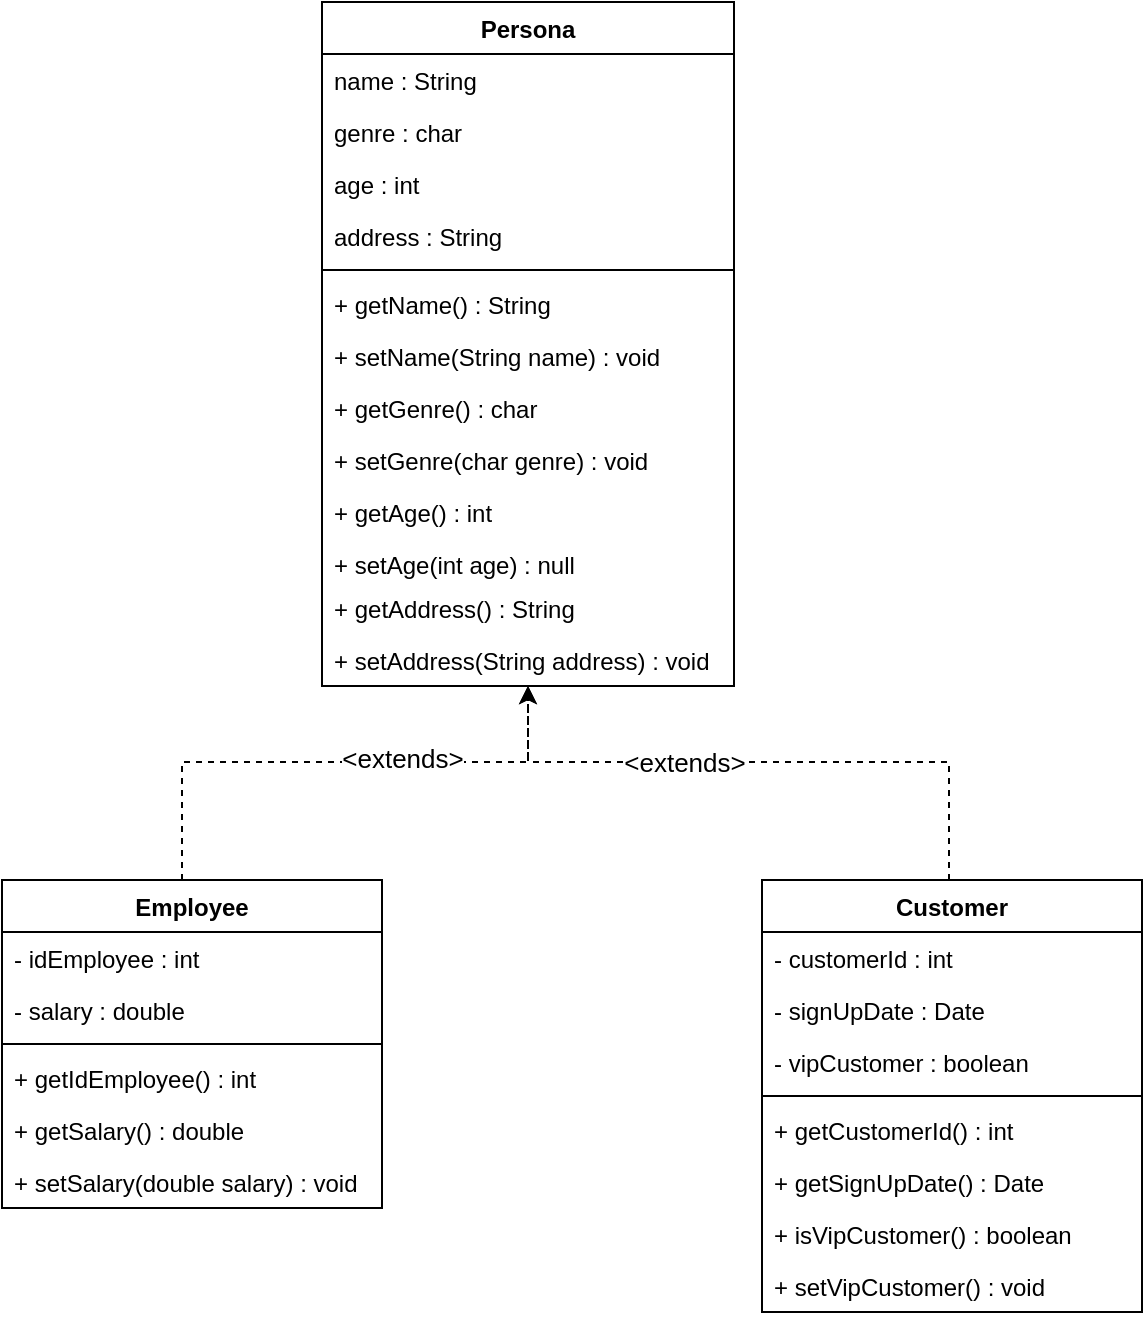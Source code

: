 <mxfile version="14.6.6" type="device"><diagram id="z1GM-bVB9Y9EoaZC_1nU" name="Page-1"><mxGraphModel dx="703" dy="390" grid="1" gridSize="10" guides="1" tooltips="1" connect="1" arrows="1" fold="1" page="1" pageScale="1" pageWidth="850" pageHeight="1100" math="0" shadow="0"><root><mxCell id="0"/><mxCell id="1" parent="0"/><mxCell id="5jv6n59TP7P0N1G1wn_U-1" value="Persona" style="swimlane;fontStyle=1;align=center;verticalAlign=top;childLayout=stackLayout;horizontal=1;startSize=26;horizontalStack=0;resizeParent=1;resizeParentMax=0;resizeLast=0;collapsible=1;marginBottom=0;" vertex="1" parent="1"><mxGeometry x="320" y="60" width="206" height="342" as="geometry"/></mxCell><mxCell id="5jv6n59TP7P0N1G1wn_U-2" value="name : String" style="text;strokeColor=none;fillColor=none;align=left;verticalAlign=top;spacingLeft=4;spacingRight=4;overflow=hidden;rotatable=0;points=[[0,0.5],[1,0.5]];portConstraint=eastwest;" vertex="1" parent="5jv6n59TP7P0N1G1wn_U-1"><mxGeometry y="26" width="206" height="26" as="geometry"/></mxCell><mxCell id="5jv6n59TP7P0N1G1wn_U-3" value="genre : char" style="text;strokeColor=none;fillColor=none;align=left;verticalAlign=top;spacingLeft=4;spacingRight=4;overflow=hidden;rotatable=0;points=[[0,0.5],[1,0.5]];portConstraint=eastwest;" vertex="1" parent="5jv6n59TP7P0N1G1wn_U-1"><mxGeometry y="52" width="206" height="26" as="geometry"/></mxCell><mxCell id="5jv6n59TP7P0N1G1wn_U-4" value="age : int" style="text;strokeColor=none;fillColor=none;align=left;verticalAlign=top;spacingLeft=4;spacingRight=4;overflow=hidden;rotatable=0;points=[[0,0.5],[1,0.5]];portConstraint=eastwest;" vertex="1" parent="5jv6n59TP7P0N1G1wn_U-1"><mxGeometry y="78" width="206" height="26" as="geometry"/></mxCell><mxCell id="5jv6n59TP7P0N1G1wn_U-5" value="address : String" style="text;strokeColor=none;fillColor=none;align=left;verticalAlign=top;spacingLeft=4;spacingRight=4;overflow=hidden;rotatable=0;points=[[0,0.5],[1,0.5]];portConstraint=eastwest;" vertex="1" parent="5jv6n59TP7P0N1G1wn_U-1"><mxGeometry y="104" width="206" height="26" as="geometry"/></mxCell><mxCell id="5jv6n59TP7P0N1G1wn_U-6" value="" style="line;strokeWidth=1;fillColor=none;align=left;verticalAlign=middle;spacingTop=-1;spacingLeft=3;spacingRight=3;rotatable=0;labelPosition=right;points=[];portConstraint=eastwest;" vertex="1" parent="5jv6n59TP7P0N1G1wn_U-1"><mxGeometry y="130" width="206" height="8" as="geometry"/></mxCell><mxCell id="5jv6n59TP7P0N1G1wn_U-7" value="+ getName() : String" style="text;strokeColor=none;fillColor=none;align=left;verticalAlign=top;spacingLeft=4;spacingRight=4;overflow=hidden;rotatable=0;points=[[0,0.5],[1,0.5]];portConstraint=eastwest;" vertex="1" parent="5jv6n59TP7P0N1G1wn_U-1"><mxGeometry y="138" width="206" height="26" as="geometry"/></mxCell><mxCell id="5jv6n59TP7P0N1G1wn_U-8" value="+ setName(String name) : void" style="text;strokeColor=none;fillColor=none;align=left;verticalAlign=top;spacingLeft=4;spacingRight=4;overflow=hidden;rotatable=0;points=[[0,0.5],[1,0.5]];portConstraint=eastwest;" vertex="1" parent="5jv6n59TP7P0N1G1wn_U-1"><mxGeometry y="164" width="206" height="26" as="geometry"/></mxCell><mxCell id="5jv6n59TP7P0N1G1wn_U-9" value="+ getGenre() : char" style="text;strokeColor=none;fillColor=none;align=left;verticalAlign=top;spacingLeft=4;spacingRight=4;overflow=hidden;rotatable=0;points=[[0,0.5],[1,0.5]];portConstraint=eastwest;" vertex="1" parent="5jv6n59TP7P0N1G1wn_U-1"><mxGeometry y="190" width="206" height="26" as="geometry"/></mxCell><mxCell id="5jv6n59TP7P0N1G1wn_U-10" value="+ setGenre(char genre) : void" style="text;strokeColor=none;fillColor=none;align=left;verticalAlign=top;spacingLeft=4;spacingRight=4;overflow=hidden;rotatable=0;points=[[0,0.5],[1,0.5]];portConstraint=eastwest;" vertex="1" parent="5jv6n59TP7P0N1G1wn_U-1"><mxGeometry y="216" width="206" height="26" as="geometry"/></mxCell><mxCell id="5jv6n59TP7P0N1G1wn_U-11" value="+ getAge() : int" style="text;strokeColor=none;fillColor=none;align=left;verticalAlign=top;spacingLeft=4;spacingRight=4;overflow=hidden;rotatable=0;points=[[0,0.5],[1,0.5]];portConstraint=eastwest;" vertex="1" parent="5jv6n59TP7P0N1G1wn_U-1"><mxGeometry y="242" width="206" height="26" as="geometry"/></mxCell><mxCell id="5jv6n59TP7P0N1G1wn_U-12" value="+ setAge(int age) : null" style="text;strokeColor=none;fillColor=none;align=left;verticalAlign=top;spacingLeft=4;spacingRight=4;overflow=hidden;rotatable=0;points=[[0,0.5],[1,0.5]];portConstraint=eastwest;" vertex="1" parent="5jv6n59TP7P0N1G1wn_U-1"><mxGeometry y="268" width="206" height="22" as="geometry"/></mxCell><mxCell id="5jv6n59TP7P0N1G1wn_U-13" value="+ getAddress() : String" style="text;strokeColor=none;fillColor=none;align=left;verticalAlign=top;spacingLeft=4;spacingRight=4;overflow=hidden;rotatable=0;points=[[0,0.5],[1,0.5]];portConstraint=eastwest;" vertex="1" parent="5jv6n59TP7P0N1G1wn_U-1"><mxGeometry y="290" width="206" height="26" as="geometry"/></mxCell><mxCell id="5jv6n59TP7P0N1G1wn_U-14" value="+ setAddress(String address) : void" style="text;strokeColor=none;fillColor=none;align=left;verticalAlign=top;spacingLeft=4;spacingRight=4;overflow=hidden;rotatable=0;points=[[0,0.5],[1,0.5]];portConstraint=eastwest;" vertex="1" parent="5jv6n59TP7P0N1G1wn_U-1"><mxGeometry y="316" width="206" height="26" as="geometry"/></mxCell><mxCell id="5jv6n59TP7P0N1G1wn_U-15" style="edgeStyle=orthogonalEdgeStyle;rounded=0;orthogonalLoop=1;jettySize=auto;html=1;dashed=1;" edge="1" parent="1" source="5jv6n59TP7P0N1G1wn_U-17"><mxGeometry relative="1" as="geometry"><Array as="points"><mxPoint x="250" y="440"/><mxPoint x="423" y="440"/></Array><mxPoint x="423" y="402" as="targetPoint"/></mxGeometry></mxCell><mxCell id="5jv6n59TP7P0N1G1wn_U-16" value="&amp;lt;extends&amp;gt;" style="edgeLabel;html=1;align=center;verticalAlign=middle;resizable=0;points=[];fontSize=13;" vertex="1" connectable="0" parent="5jv6n59TP7P0N1G1wn_U-15"><mxGeometry x="0.248" y="2" relative="1" as="geometry"><mxPoint as="offset"/></mxGeometry></mxCell><mxCell id="5jv6n59TP7P0N1G1wn_U-17" value="Employee" style="swimlane;fontStyle=1;align=center;verticalAlign=top;childLayout=stackLayout;horizontal=1;startSize=26;horizontalStack=0;resizeParent=1;resizeParentMax=0;resizeLast=0;collapsible=1;marginBottom=0;" vertex="1" parent="1"><mxGeometry x="160" y="499" width="190" height="164" as="geometry"/></mxCell><mxCell id="5jv6n59TP7P0N1G1wn_U-18" value="- idEmployee : int" style="text;strokeColor=none;fillColor=none;align=left;verticalAlign=top;spacingLeft=4;spacingRight=4;overflow=hidden;rotatable=0;points=[[0,0.5],[1,0.5]];portConstraint=eastwest;" vertex="1" parent="5jv6n59TP7P0N1G1wn_U-17"><mxGeometry y="26" width="190" height="26" as="geometry"/></mxCell><mxCell id="5jv6n59TP7P0N1G1wn_U-19" value="- salary : double" style="text;strokeColor=none;fillColor=none;align=left;verticalAlign=top;spacingLeft=4;spacingRight=4;overflow=hidden;rotatable=0;points=[[0,0.5],[1,0.5]];portConstraint=eastwest;" vertex="1" parent="5jv6n59TP7P0N1G1wn_U-17"><mxGeometry y="52" width="190" height="26" as="geometry"/></mxCell><mxCell id="5jv6n59TP7P0N1G1wn_U-20" value="" style="line;strokeWidth=1;fillColor=none;align=left;verticalAlign=middle;spacingTop=-1;spacingLeft=3;spacingRight=3;rotatable=0;labelPosition=right;points=[];portConstraint=eastwest;" vertex="1" parent="5jv6n59TP7P0N1G1wn_U-17"><mxGeometry y="78" width="190" height="8" as="geometry"/></mxCell><mxCell id="5jv6n59TP7P0N1G1wn_U-21" value="+ getIdEmployee() : int" style="text;strokeColor=none;fillColor=none;align=left;verticalAlign=top;spacingLeft=4;spacingRight=4;overflow=hidden;rotatable=0;points=[[0,0.5],[1,0.5]];portConstraint=eastwest;" vertex="1" parent="5jv6n59TP7P0N1G1wn_U-17"><mxGeometry y="86" width="190" height="26" as="geometry"/></mxCell><mxCell id="5jv6n59TP7P0N1G1wn_U-22" value="+ getSalary() : double" style="text;strokeColor=none;fillColor=none;align=left;verticalAlign=top;spacingLeft=4;spacingRight=4;overflow=hidden;rotatable=0;points=[[0,0.5],[1,0.5]];portConstraint=eastwest;" vertex="1" parent="5jv6n59TP7P0N1G1wn_U-17"><mxGeometry y="112" width="190" height="26" as="geometry"/></mxCell><mxCell id="5jv6n59TP7P0N1G1wn_U-23" value="+ setSalary(double salary) : void" style="text;strokeColor=none;fillColor=none;align=left;verticalAlign=top;spacingLeft=4;spacingRight=4;overflow=hidden;rotatable=0;points=[[0,0.5],[1,0.5]];portConstraint=eastwest;" vertex="1" parent="5jv6n59TP7P0N1G1wn_U-17"><mxGeometry y="138" width="190" height="26" as="geometry"/></mxCell><mxCell id="5jv6n59TP7P0N1G1wn_U-26" value="Customer" style="swimlane;fontStyle=1;align=center;verticalAlign=top;childLayout=stackLayout;horizontal=1;startSize=26;horizontalStack=0;resizeParent=1;resizeParentMax=0;resizeLast=0;collapsible=1;marginBottom=0;" vertex="1" parent="1"><mxGeometry x="540" y="499" width="190" height="216" as="geometry"/></mxCell><mxCell id="5jv6n59TP7P0N1G1wn_U-27" value="- customerId : int" style="text;strokeColor=none;fillColor=none;align=left;verticalAlign=top;spacingLeft=4;spacingRight=4;overflow=hidden;rotatable=0;points=[[0,0.5],[1,0.5]];portConstraint=eastwest;" vertex="1" parent="5jv6n59TP7P0N1G1wn_U-26"><mxGeometry y="26" width="190" height="26" as="geometry"/></mxCell><mxCell id="5jv6n59TP7P0N1G1wn_U-37" value="- signUpDate : Date" style="text;strokeColor=none;fillColor=none;align=left;verticalAlign=top;spacingLeft=4;spacingRight=4;overflow=hidden;rotatable=0;points=[[0,0.5],[1,0.5]];portConstraint=eastwest;" vertex="1" parent="5jv6n59TP7P0N1G1wn_U-26"><mxGeometry y="52" width="190" height="26" as="geometry"/></mxCell><mxCell id="5jv6n59TP7P0N1G1wn_U-28" value="- vipCustomer : boolean" style="text;strokeColor=none;fillColor=none;align=left;verticalAlign=top;spacingLeft=4;spacingRight=4;overflow=hidden;rotatable=0;points=[[0,0.5],[1,0.5]];portConstraint=eastwest;" vertex="1" parent="5jv6n59TP7P0N1G1wn_U-26"><mxGeometry y="78" width="190" height="26" as="geometry"/></mxCell><mxCell id="5jv6n59TP7P0N1G1wn_U-29" value="" style="line;strokeWidth=1;fillColor=none;align=left;verticalAlign=middle;spacingTop=-1;spacingLeft=3;spacingRight=3;rotatable=0;labelPosition=right;points=[];portConstraint=eastwest;" vertex="1" parent="5jv6n59TP7P0N1G1wn_U-26"><mxGeometry y="104" width="190" height="8" as="geometry"/></mxCell><mxCell id="5jv6n59TP7P0N1G1wn_U-30" value="+ getCustomerId() : int" style="text;strokeColor=none;fillColor=none;align=left;verticalAlign=top;spacingLeft=4;spacingRight=4;overflow=hidden;rotatable=0;points=[[0,0.5],[1,0.5]];portConstraint=eastwest;" vertex="1" parent="5jv6n59TP7P0N1G1wn_U-26"><mxGeometry y="112" width="190" height="26" as="geometry"/></mxCell><mxCell id="5jv6n59TP7P0N1G1wn_U-31" value="+ getSignUpDate() : Date" style="text;strokeColor=none;fillColor=none;align=left;verticalAlign=top;spacingLeft=4;spacingRight=4;overflow=hidden;rotatable=0;points=[[0,0.5],[1,0.5]];portConstraint=eastwest;" vertex="1" parent="5jv6n59TP7P0N1G1wn_U-26"><mxGeometry y="138" width="190" height="26" as="geometry"/></mxCell><mxCell id="5jv6n59TP7P0N1G1wn_U-32" value="+ isVipCustomer() : boolean" style="text;strokeColor=none;fillColor=none;align=left;verticalAlign=top;spacingLeft=4;spacingRight=4;overflow=hidden;rotatable=0;points=[[0,0.5],[1,0.5]];portConstraint=eastwest;" vertex="1" parent="5jv6n59TP7P0N1G1wn_U-26"><mxGeometry y="164" width="190" height="26" as="geometry"/></mxCell><mxCell id="5jv6n59TP7P0N1G1wn_U-38" value="+ setVipCustomer() : void" style="text;strokeColor=none;fillColor=none;align=left;verticalAlign=top;spacingLeft=4;spacingRight=4;overflow=hidden;rotatable=0;points=[[0,0.5],[1,0.5]];portConstraint=eastwest;" vertex="1" parent="5jv6n59TP7P0N1G1wn_U-26"><mxGeometry y="190" width="190" height="26" as="geometry"/></mxCell><mxCell id="5jv6n59TP7P0N1G1wn_U-35" style="edgeStyle=orthogonalEdgeStyle;rounded=0;orthogonalLoop=1;jettySize=auto;html=1;dashed=1;" edge="1" parent="1"><mxGeometry relative="1" as="geometry"><Array as="points"><mxPoint x="633" y="440"/><mxPoint x="423" y="440"/></Array><mxPoint x="633.5" y="499" as="sourcePoint"/><mxPoint x="423" y="402" as="targetPoint"/></mxGeometry></mxCell><mxCell id="5jv6n59TP7P0N1G1wn_U-36" value="&amp;lt;extends&amp;gt;" style="edgeLabel;html=1;align=center;verticalAlign=middle;resizable=0;points=[];fontSize=13;" vertex="1" connectable="0" parent="5jv6n59TP7P0N1G1wn_U-35"><mxGeometry x="0.248" y="2" relative="1" as="geometry"><mxPoint y="-2" as="offset"/></mxGeometry></mxCell></root></mxGraphModel></diagram></mxfile>
